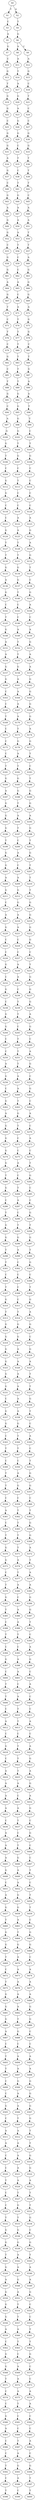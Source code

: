 strict digraph  {
	S0 -> S1 [ label = T ];
	S0 -> S2 [ label = A ];
	S1 -> S3 [ label = C ];
	S2 -> S4 [ label = T ];
	S3 -> S5 [ label = A ];
	S4 -> S6 [ label = G ];
	S5 -> S7 [ label = G ];
	S6 -> S8 [ label = A ];
	S6 -> S9 [ label = C ];
	S7 -> S10 [ label = C ];
	S8 -> S11 [ label = A ];
	S9 -> S12 [ label = A ];
	S10 -> S13 [ label = G ];
	S11 -> S14 [ label = T ];
	S12 -> S15 [ label = G ];
	S13 -> S16 [ label = T ];
	S14 -> S17 [ label = A ];
	S15 -> S18 [ label = C ];
	S16 -> S19 [ label = G ];
	S17 -> S20 [ label = G ];
	S18 -> S21 [ label = T ];
	S19 -> S22 [ label = G ];
	S20 -> S23 [ label = A ];
	S21 -> S24 [ label = C ];
	S22 -> S25 [ label = C ];
	S23 -> S26 [ label = G ];
	S24 -> S27 [ label = C ];
	S25 -> S28 [ label = G ];
	S26 -> S29 [ label = G ];
	S27 -> S30 [ label = G ];
	S28 -> S31 [ label = G ];
	S29 -> S32 [ label = C ];
	S30 -> S33 [ label = G ];
	S31 -> S34 [ label = A ];
	S32 -> S35 [ label = T ];
	S33 -> S36 [ label = T ];
	S34 -> S37 [ label = G ];
	S35 -> S38 [ label = C ];
	S36 -> S39 [ label = T ];
	S37 -> S40 [ label = C ];
	S38 -> S41 [ label = T ];
	S39 -> S42 [ label = T ];
	S40 -> S43 [ label = G ];
	S41 -> S44 [ label = G ];
	S42 -> S45 [ label = C ];
	S43 -> S46 [ label = A ];
	S44 -> S47 [ label = A ];
	S45 -> S48 [ label = A ];
	S46 -> S49 [ label = G ];
	S47 -> S50 [ label = A ];
	S48 -> S51 [ label = A ];
	S49 -> S52 [ label = G ];
	S50 -> S53 [ label = A ];
	S51 -> S54 [ label = T ];
	S52 -> S55 [ label = C ];
	S53 -> S56 [ label = T ];
	S54 -> S57 [ label = T ];
	S55 -> S58 [ label = G ];
	S56 -> S59 [ label = C ];
	S57 -> S60 [ label = A ];
	S58 -> S61 [ label = G ];
	S59 -> S62 [ label = C ];
	S60 -> S63 [ label = G ];
	S61 -> S64 [ label = A ];
	S62 -> S65 [ label = A ];
	S63 -> S66 [ label = G ];
	S64 -> S67 [ label = G ];
	S65 -> S68 [ label = C ];
	S66 -> S69 [ label = G ];
	S67 -> S70 [ label = T ];
	S68 -> S71 [ label = A ];
	S69 -> S72 [ label = A ];
	S70 -> S73 [ label = C ];
	S71 -> S74 [ label = T ];
	S72 -> S75 [ label = G ];
	S73 -> S76 [ label = T ];
	S74 -> S77 [ label = T ];
	S75 -> S78 [ label = G ];
	S76 -> S79 [ label = C ];
	S77 -> S80 [ label = T ];
	S78 -> S81 [ label = C ];
	S79 -> S82 [ label = G ];
	S80 -> S83 [ label = T ];
	S81 -> S84 [ label = T ];
	S82 -> S85 [ label = C ];
	S83 -> S86 [ label = T ];
	S84 -> S87 [ label = G ];
	S85 -> S88 [ label = T ];
	S86 -> S89 [ label = T ];
	S87 -> S90 [ label = A ];
	S88 -> S91 [ label = G ];
	S89 -> S92 [ label = G ];
	S90 -> S93 [ label = A ];
	S91 -> S94 [ label = C ];
	S92 -> S95 [ label = G ];
	S93 -> S96 [ label = T ];
	S94 -> S97 [ label = A ];
	S95 -> S98 [ label = G ];
	S96 -> S99 [ label = T ];
	S97 -> S100 [ label = G ];
	S98 -> S101 [ label = G ];
	S99 -> S102 [ label = C ];
	S100 -> S103 [ label = G ];
	S101 -> S104 [ label = T ];
	S102 -> S105 [ label = T ];
	S103 -> S106 [ label = T ];
	S104 -> S107 [ label = G ];
	S105 -> S108 [ label = G ];
	S106 -> S109 [ label = C ];
	S107 -> S110 [ label = C ];
	S108 -> S111 [ label = C ];
	S109 -> S112 [ label = G ];
	S110 -> S113 [ label = T ];
	S111 -> S114 [ label = C ];
	S112 -> S115 [ label = G ];
	S113 -> S116 [ label = C ];
	S114 -> S117 [ label = C ];
	S115 -> S118 [ label = C ];
	S116 -> S119 [ label = C ];
	S117 -> S120 [ label = C ];
	S118 -> S121 [ label = C ];
	S119 -> S122 [ label = A ];
	S120 -> S123 [ label = A ];
	S121 -> S124 [ label = G ];
	S122 -> S125 [ label = A ];
	S123 -> S126 [ label = G ];
	S124 -> S127 [ label = T ];
	S125 -> S128 [ label = T ];
	S126 -> S129 [ label = A ];
	S127 -> S130 [ label = T ];
	S128 -> S131 [ label = T ];
	S129 -> S132 [ label = G ];
	S130 -> S133 [ label = G ];
	S131 -> S134 [ label = G ];
	S132 -> S135 [ label = T ];
	S133 -> S136 [ label = A ];
	S134 -> S137 [ label = G ];
	S135 -> S138 [ label = C ];
	S136 -> S139 [ label = G ];
	S137 -> S140 [ label = T ];
	S138 -> S141 [ label = G ];
	S139 -> S142 [ label = C ];
	S140 -> S143 [ label = C ];
	S141 -> S144 [ label = A ];
	S142 -> S145 [ label = T ];
	S143 -> S146 [ label = C ];
	S144 -> S147 [ label = C ];
	S145 -> S148 [ label = G ];
	S146 -> S149 [ label = A ];
	S147 -> S150 [ label = A ];
	S148 -> S151 [ label = A ];
	S149 -> S152 [ label = T ];
	S150 -> S153 [ label = G ];
	S151 -> S154 [ label = A ];
	S152 -> S155 [ label = T ];
	S153 -> S156 [ label = A ];
	S154 -> S157 [ label = G ];
	S155 -> S158 [ label = G ];
	S156 -> S159 [ label = A ];
	S157 -> S160 [ label = G ];
	S158 -> S161 [ label = A ];
	S159 -> S162 [ label = G ];
	S160 -> S163 [ label = C ];
	S161 -> S164 [ label = A ];
	S162 -> S165 [ label = G ];
	S163 -> S166 [ label = C ];
	S164 -> S167 [ label = A ];
	S165 -> S168 [ label = G ];
	S166 -> S169 [ label = T ];
	S167 -> S170 [ label = A ];
	S168 -> S171 [ label = G ];
	S169 -> S172 [ label = C ];
	S170 -> S173 [ label = T ];
	S171 -> S174 [ label = A ];
	S172 -> S175 [ label = C ];
	S173 -> S176 [ label = G ];
	S174 -> S177 [ label = G ];
	S175 -> S178 [ label = C ];
	S176 -> S179 [ label = A ];
	S177 -> S180 [ label = T ];
	S178 -> S181 [ label = T ];
	S179 -> S182 [ label = T ];
	S180 -> S183 [ label = C ];
	S181 -> S184 [ label = G ];
	S182 -> S185 [ label = G ];
	S183 -> S186 [ label = T ];
	S184 -> S187 [ label = A ];
	S185 -> S188 [ label = G ];
	S186 -> S189 [ label = G ];
	S187 -> S190 [ label = G ];
	S188 -> S191 [ label = T ];
	S189 -> S192 [ label = G ];
	S190 -> S193 [ label = G ];
	S191 -> S194 [ label = A ];
	S192 -> S195 [ label = A ];
	S193 -> S196 [ label = G ];
	S194 -> S197 [ label = T ];
	S195 -> S198 [ label = G ];
	S196 -> S199 [ label = T ];
	S197 -> S200 [ label = C ];
	S198 -> S201 [ label = T ];
	S199 -> S202 [ label = G ];
	S200 -> S203 [ label = A ];
	S201 -> S204 [ label = G ];
	S202 -> S205 [ label = G ];
	S203 -> S206 [ label = C ];
	S204 -> S207 [ label = T ];
	S205 -> S208 [ label = A ];
	S206 -> S209 [ label = A ];
	S207 -> S210 [ label = T ];
	S208 -> S211 [ label = G ];
	S209 -> S212 [ label = G ];
	S210 -> S213 [ label = T ];
	S211 -> S214 [ label = C ];
	S212 -> S215 [ label = G ];
	S213 -> S216 [ label = G ];
	S214 -> S217 [ label = A ];
	S215 -> S218 [ label = A ];
	S216 -> S219 [ label = G ];
	S217 -> S220 [ label = G ];
	S218 -> S221 [ label = A ];
	S219 -> S222 [ label = G ];
	S220 -> S223 [ label = C ];
	S221 -> S224 [ label = C ];
	S222 -> S225 [ label = G ];
	S223 -> S226 [ label = C ];
	S224 -> S227 [ label = C ];
	S225 -> S228 [ label = C ];
	S226 -> S229 [ label = G ];
	S227 -> S230 [ label = A ];
	S228 -> S231 [ label = T ];
	S229 -> S232 [ label = C ];
	S230 -> S233 [ label = A ];
	S231 -> S234 [ label = G ];
	S232 -> S235 [ label = G ];
	S233 -> S236 [ label = C ];
	S234 -> S237 [ label = G ];
	S235 -> S238 [ label = C ];
	S236 -> S239 [ label = T ];
	S237 -> S240 [ label = G ];
	S238 -> S241 [ label = G ];
	S239 -> S242 [ label = T ];
	S240 -> S243 [ label = A ];
	S241 -> S244 [ label = G ];
	S242 -> S245 [ label = C ];
	S243 -> S246 [ label = G ];
	S244 -> S247 [ label = C ];
	S245 -> S248 [ label = T ];
	S246 -> S249 [ label = C ];
	S247 -> S250 [ label = C ];
	S248 -> S251 [ label = T ];
	S249 -> S252 [ label = A ];
	S250 -> S253 [ label = A ];
	S251 -> S254 [ label = T ];
	S252 -> S255 [ label = G ];
	S253 -> S256 [ label = G ];
	S254 -> S257 [ label = A ];
	S255 -> S258 [ label = C ];
	S256 -> S259 [ label = C ];
	S257 -> S260 [ label = A ];
	S258 -> S261 [ label = G ];
	S259 -> S262 [ label = G ];
	S260 -> S263 [ label = T ];
	S261 -> S264 [ label = C ];
	S262 -> S265 [ label = A ];
	S263 -> S266 [ label = G ];
	S264 -> S267 [ label = A ];
	S265 -> S268 [ label = G ];
	S266 -> S269 [ label = T ];
	S267 -> S270 [ label = C ];
	S268 -> S271 [ label = G ];
	S269 -> S272 [ label = C ];
	S270 -> S273 [ label = A ];
	S271 -> S274 [ label = G ];
	S272 -> S275 [ label = C ];
	S273 -> S276 [ label = C ];
	S274 -> S277 [ label = G ];
	S275 -> S278 [ label = A ];
	S276 -> S279 [ label = T ];
	S277 -> S280 [ label = T ];
	S278 -> S281 [ label = C ];
	S279 -> S282 [ label = G ];
	S280 -> S283 [ label = G ];
	S281 -> S284 [ label = T ];
	S282 -> S285 [ label = C ];
	S283 -> S286 [ label = C ];
	S284 -> S287 [ label = A ];
	S285 -> S288 [ label = C ];
	S286 -> S289 [ label = T ];
	S287 -> S290 [ label = C ];
	S288 -> S291 [ label = G ];
	S289 -> S292 [ label = G ];
	S290 -> S293 [ label = T ];
	S291 -> S294 [ label = T ];
	S292 -> S295 [ label = G ];
	S293 -> S296 [ label = G ];
	S294 -> S297 [ label = G ];
	S295 -> S298 [ label = T ];
	S296 -> S299 [ label = A ];
	S297 -> S300 [ label = T ];
	S298 -> S301 [ label = T ];
	S299 -> S302 [ label = C ];
	S300 -> S303 [ label = G ];
	S301 -> S304 [ label = C ];
	S302 -> S305 [ label = C ];
	S303 -> S306 [ label = C ];
	S304 -> S307 [ label = T ];
	S305 -> S308 [ label = C ];
	S306 -> S309 [ label = T ];
	S307 -> S310 [ label = G ];
	S308 -> S311 [ label = C ];
	S309 -> S312 [ label = G ];
	S310 -> S313 [ label = T ];
	S311 -> S314 [ label = T ];
	S312 -> S315 [ label = A ];
	S313 -> S316 [ label = G ];
	S314 -> S317 [ label = G ];
	S315 -> S318 [ label = G ];
	S316 -> S319 [ label = G ];
	S317 -> S320 [ label = G ];
	S318 -> S321 [ label = C ];
	S319 -> S322 [ label = G ];
	S320 -> S323 [ label = A ];
	S321 -> S324 [ label = G ];
	S322 -> S325 [ label = G ];
	S323 -> S326 [ label = A ];
	S324 -> S327 [ label = A ];
	S325 -> S328 [ label = G ];
	S326 -> S329 [ label = A ];
	S327 -> S330 [ label = T ];
	S328 -> S331 [ label = G ];
	S329 -> S332 [ label = A ];
	S330 -> S333 [ label = T ];
	S331 -> S334 [ label = C ];
	S332 -> S335 [ label = A ];
	S333 -> S336 [ label = G ];
	S334 -> S337 [ label = G ];
	S335 -> S338 [ label = A ];
	S336 -> S339 [ label = T ];
	S337 -> S340 [ label = G ];
	S338 -> S341 [ label = G ];
	S339 -> S342 [ label = C ];
	S340 -> S343 [ label = C ];
	S341 -> S344 [ label = T ];
	S342 -> S345 [ label = A ];
	S343 -> S346 [ label = T ];
	S344 -> S347 [ label = T ];
	S345 -> S348 [ label = C ];
	S346 -> S349 [ label = C ];
	S347 -> S350 [ label = C ];
	S348 -> S351 [ label = T ];
	S349 -> S352 [ label = T ];
	S350 -> S353 [ label = A ];
	S351 -> S354 [ label = G ];
	S352 -> S355 [ label = T ];
	S353 -> S356 [ label = G ];
	S354 -> S357 [ label = G ];
	S355 -> S358 [ label = C ];
	S356 -> S359 [ label = C ];
	S357 -> S360 [ label = C ];
	S358 -> S361 [ label = A ];
	S359 -> S362 [ label = T ];
	S360 -> S363 [ label = T ];
	S361 -> S364 [ label = C ];
	S362 -> S365 [ label = T ];
	S363 -> S366 [ label = G ];
	S364 -> S367 [ label = T ];
	S365 -> S368 [ label = T ];
	S366 -> S369 [ label = G ];
	S367 -> S370 [ label = G ];
	S368 -> S371 [ label = T ];
	S369 -> S372 [ label = A ];
	S370 -> S373 [ label = G ];
	S371 -> S374 [ label = A ];
	S372 -> S375 [ label = T ];
	S373 -> S376 [ label = C ];
	S374 -> S377 [ label = T ];
	S375 -> S378 [ label = A ];
	S376 -> S379 [ label = T ];
	S377 -> S380 [ label = A ];
	S378 -> S381 [ label = A ];
	S379 -> S382 [ label = G ];
	S380 -> S383 [ label = C ];
	S381 -> S384 [ label = G ];
	S382 -> S385 [ label = T ];
	S383 -> S386 [ label = A ];
	S384 -> S387 [ label = G ];
	S385 -> S388 [ label = C ];
	S386 -> S389 [ label = A ];
	S387 -> S390 [ label = T ];
	S388 -> S391 [ label = T ];
	S389 -> S392 [ label = T ];
	S390 -> S393 [ label = C ];
	S391 -> S394 [ label = C ];
	S392 -> S395 [ label = C ];
	S393 -> S396 [ label = A ];
	S394 -> S397 [ label = G ];
	S395 -> S398 [ label = A ];
	S396 -> S399 [ label = G ];
	S397 -> S400 [ label = C ];
	S398 -> S401 [ label = A ];
	S399 -> S402 [ label = C ];
	S400 -> S403 [ label = T ];
	S401 -> S404 [ label = C ];
	S402 -> S405 [ label = A ];
	S403 -> S406 [ label = T ];
	S404 -> S407 [ label = A ];
	S405 -> S408 [ label = C ];
	S406 -> S409 [ label = C ];
	S407 -> S410 [ label = T ];
	S408 -> S411 [ label = C ];
	S409 -> S412 [ label = A ];
	S410 -> S413 [ label = T ];
	S411 -> S414 [ label = A ];
	S412 -> S415 [ label = C ];
	S413 -> S416 [ label = C ];
	S414 -> S417 [ label = C ];
	S415 -> S418 [ label = G ];
	S416 -> S419 [ label = T ];
	S417 -> S420 [ label = A ];
	S418 -> S421 [ label = C ];
	S419 -> S422 [ label = T ];
	S420 -> S423 [ label = G ];
	S421 -> S424 [ label = A ];
	S422 -> S425 [ label = T ];
	S423 -> S426 [ label = A ];
	S424 -> S427 [ label = A ];
	S425 -> S428 [ label = A ];
	S426 -> S429 [ label = G ];
	S427 -> S430 [ label = A ];
	S428 -> S431 [ label = C ];
	S429 -> S432 [ label = A ];
	S430 -> S433 [ label = A ];
	S431 -> S434 [ label = A ];
	S432 -> S435 [ label = G ];
	S433 -> S436 [ label = C ];
	S434 -> S437 [ label = T ];
	S435 -> S438 [ label = C ];
	S436 -> S439 [ label = A ];
	S437 -> S440 [ label = C ];
	S438 -> S441 [ label = G ];
	S439 -> S442 [ label = A ];
	S440 -> S443 [ label = T ];
	S441 -> S444 [ label = C ];
	S442 -> S445 [ label = A ];
	S443 -> S446 [ label = G ];
	S444 -> S447 [ label = C ];
	S445 -> S448 [ label = G ];
	S446 -> S449 [ label = A ];
	S447 -> S450 [ label = T ];
	S448 -> S451 [ label = C ];
	S449 -> S452 [ label = A ];
	S450 -> S453 [ label = C ];
	S451 -> S454 [ label = A ];
	S452 -> S455 [ label = G ];
	S453 -> S456 [ label = T ];
	S454 -> S457 [ label = G ];
	S455 -> S458 [ label = G ];
	S456 -> S459 [ label = T ];
	S457 -> S460 [ label = T ];
	S458 -> S461 [ label = A ];
	S459 -> S462 [ label = C ];
	S460 -> S463 [ label = G ];
	S461 -> S464 [ label = T ];
	S462 -> S465 [ label = G ];
	S463 -> S466 [ label = G ];
	S464 -> S467 [ label = G ];
	S465 -> S468 [ label = G ];
	S466 -> S469 [ label = T ];
	S467 -> S470 [ label = A ];
	S468 -> S471 [ label = C ];
	S469 -> S472 [ label = C ];
	S470 -> S473 [ label = A ];
	S471 -> S474 [ label = A ];
	S472 -> S475 [ label = T ];
	S473 -> S476 [ label = A ];
	S474 -> S477 [ label = A ];
	S475 -> S478 [ label = G ];
	S476 -> S479 [ label = A ];
	S477 -> S480 [ label = A ];
	S478 -> S481 [ label = G ];
	S479 -> S482 [ label = A ];
	S480 -> S483 [ label = G ];
	S481 -> S484 [ label = G ];
	S482 -> S485 [ label = T ];
	S483 -> S486 [ label = G ];
	S484 -> S487 [ label = A ];
	S485 -> S488 [ label = G ];
	S486 -> S489 [ label = C ];
	S487 -> S490 [ label = C ];
	S488 -> S491 [ label = C ];
	S489 -> S492 [ label = C ];
	S490 -> S493 [ label = T ];
	S491 -> S494 [ label = A ];
	S492 -> S495 [ label = A ];
	S493 -> S496 [ label = T ];
	S494 -> S497 [ label = A ];
	S495 -> S498 [ label = A ];
	S496 -> S499 [ label = C ];
	S497 -> S500 [ label = G ];
	S498 -> S501 [ label = G ];
	S499 -> S502 [ label = C ];
	S500 -> S503 [ label = A ];
	S501 -> S504 [ label = G ];
	S502 -> S505 [ label = G ];
	S503 -> S506 [ label = A ];
	S504 -> S507 [ label = G ];
	S505 -> S508 [ label = C ];
	S506 -> S509 [ label = T ];
	S507 -> S510 [ label = G ];
	S508 -> S511 [ label = A ];
	S509 -> S512 [ label = A ];
	S510 -> S513 [ label = T ];
	S511 -> S514 [ label = A ];
	S512 -> S515 [ label = A ];
	S513 -> S516 [ label = T ];
	S514 -> S517 [ label = C ];
	S515 -> S518 [ label = A ];
	S516 -> S519 [ label = G ];
	S517 -> S520 [ label = C ];
	S518 -> S521 [ label = A ];
	S519 -> S522 [ label = G ];
	S520 -> S523 [ label = T ];
	S521 -> S524 [ label = A ];
	S522 -> S525 [ label = A ];
	S523 -> S526 [ label = C ];
	S524 -> S527 [ label = T ];
	S525 -> S528 [ label = T ];
	S526 -> S529 [ label = C ];
	S527 -> S530 [ label = G ];
	S528 -> S531 [ label = T ];
	S529 -> S532 [ label = T ];
	S530 -> S533 [ label = T ];
	S531 -> S534 [ label = G ];
	S532 -> S535 [ label = G ];
	S533 -> S536 [ label = G ];
	S534 -> S537 [ label = C ];
	S535 -> S538 [ label = G ];
	S536 -> S539 [ label = G ];
	S537 -> S540 [ label = G ];
	S538 -> S541 [ label = T ];
	S539 -> S542 [ label = A ];
	S540 -> S543 [ label = T ];
	S541 -> S544 [ label = G ];
	S542 -> S545 [ label = A ];
	S543 -> S546 [ label = A ];
	S544 -> S547 [ label = A ];
	S545 -> S548 [ label = G ];
	S546 -> S549 [ label = A ];
	S547 -> S550 [ label = G ];
	S548 -> S551 [ label = A ];
	S549 -> S552 [ label = G ];
	S550 -> S553 [ label = G ];
	S551 -> S554 [ label = T ];
	S552 -> S555 [ label = C ];
	S553 -> S556 [ label = G ];
	S554 -> S557 [ label = T ];
	S555 -> S558 [ label = C ];
	S556 -> S559 [ label = A ];
	S557 -> S560 [ label = A ];
	S558 -> S561 [ label = T ];
	S559 -> S562 [ label = C ];
	S560 -> S563 [ label = T ];
	S561 -> S564 [ label = T ];
	S562 -> S565 [ label = G ];
	S563 -> S566 [ label = C ];
	S564 -> S567 [ label = G ];
	S565 -> S568 [ label = G ];
	S566 -> S569 [ label = A ];
	S567 -> S570 [ label = C ];
	S568 -> S571 [ label = T ];
	S569 -> S572 [ label = A ];
	S570 -> S573 [ label = C ];
	S571 -> S574 [ label = C ];
	S572 -> S575 [ label = A ];
	S573 -> S576 [ label = A ];
	S574 -> S577 [ label = C ];
	S575 -> S578 [ label = T ];
	S576 -> S579 [ label = A ];
	S577 -> S580 [ label = G ];
	S578 -> S581 [ label = C ];
	S579 -> S582 [ label = C ];
	S580 -> S583 [ label = A ];
	S581 -> S584 [ label = C ];
	S582 -> S585 [ label = C ];
	S583 -> S586 [ label = C ];
	S584 -> S587 [ label = T ];
	S585 -> S588 [ label = A ];
	S586 -> S589 [ label = C ];
	S587 -> S590 [ label = A ];
	S588 -> S591 [ label = C ];
	S589 -> S592 [ label = T ];
	S590 -> S593 [ label = G ];
	S591 -> S594 [ label = G ];
	S592 -> S595 [ label = C ];
	S593 -> S596 [ label = A ];
	S594 -> S597 [ label = T ];
	S595 -> S598 [ label = T ];
	S596 -> S599 [ label = C ];
	S597 -> S600 [ label = T ];
}
